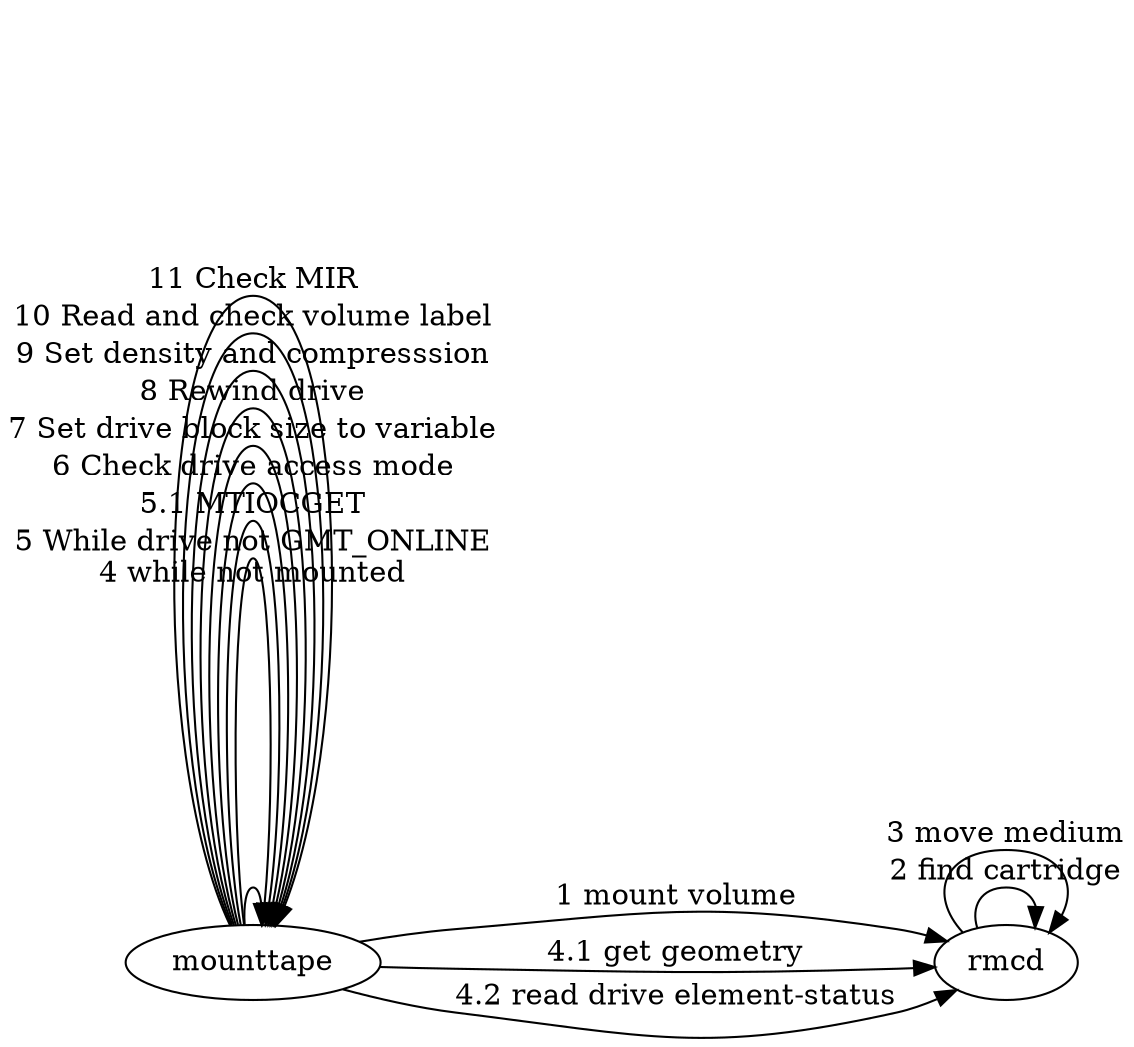 digraph mounttape_rmcd_scsi {
rankdir=LR;
node [shape = oval];
edge [weight = 1];
mounttape -> rmcd      [ label =  "1 mount volume"                        ];
rmcd      -> rmcd      [ label =  "2 find cartridge"                      ];
rmcd      -> rmcd      [ label =  "3 move medium"                         ];
mounttape -> mounttape [ label =  "4 while not mounted\n\n\n\n\n\n\n\n\n "];
mounttape -> rmcd      [ label =    "4.1 get geometry"                    ];
mounttape -> rmcd      [ label =    "4.2 read drive element-status"       ]; 
mounttape -> mounttape [ label =  "5 While drive not GMT_ONLINE"          ];
mounttape -> mounttape [ label =    "5.1 MTIOCGET"                        ];
mounttape -> mounttape [ label =  "6 Check drive access mode"             ];
mounttape -> mounttape [ label =  "7 Set drive block size to variable"    ];
mounttape -> mounttape [ label =  "8 Rewind drive"                        ];
mounttape -> mounttape [ label =  "9 Set density and compresssion"        ];
mounttape -> mounttape [ label = "10 Read and check volume label"         ];
mounttape -> mounttape [ label = "11 Check MIR"                           ];
}
